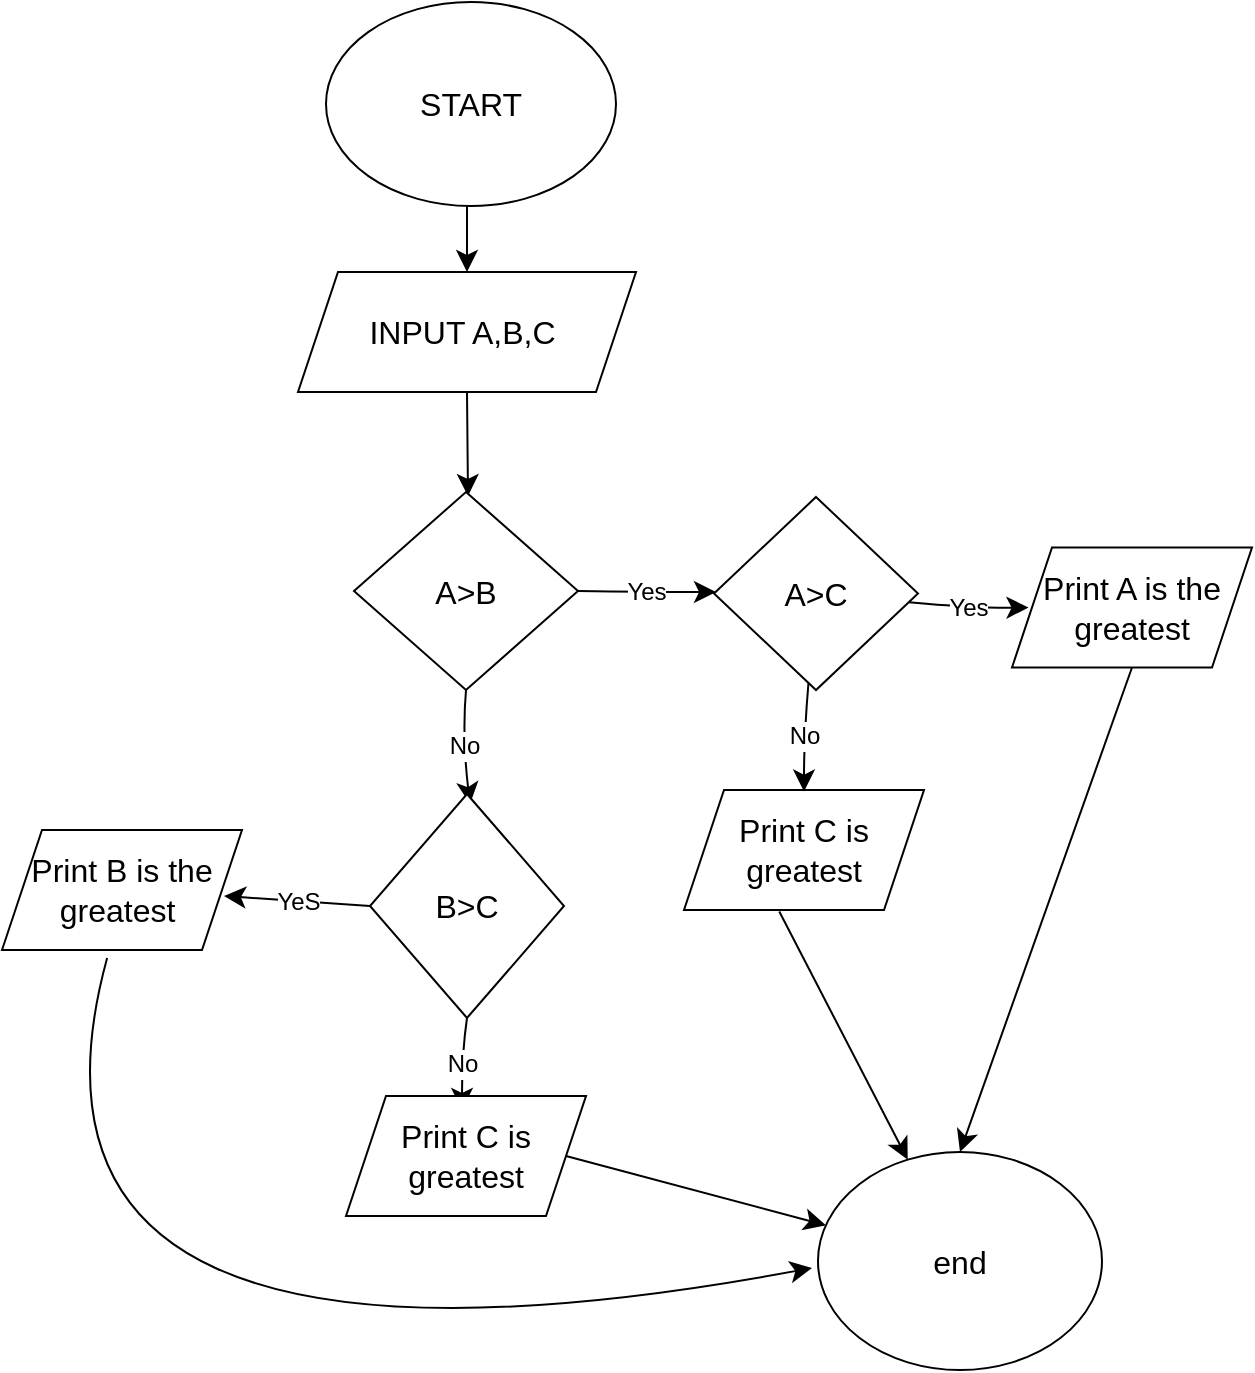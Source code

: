 <mxfile version="22.1.3" type="github" pages="2">
  <diagram name="Page-1" id="wtJ5tuoDF8HCxtxBEpG3">
    <mxGraphModel dx="1162" dy="794" grid="0" gridSize="10" guides="1" tooltips="1" connect="1" arrows="1" fold="1" page="0" pageScale="1" pageWidth="850" pageHeight="1100" math="0" shadow="0">
      <root>
        <mxCell id="0" />
        <mxCell id="1" parent="0" />
        <mxCell id="UNG4CG3f-Ug0wt35BiN5-4" value="" style="endArrow=classic;html=1;rounded=0;fontSize=12;startSize=8;endSize=8;curved=1;exitX=0.5;exitY=1;exitDx=0;exitDy=0;" edge="1" parent="1" target="UNG4CG3f-Ug0wt35BiN5-5">
          <mxGeometry width="50" height="50" relative="1" as="geometry">
            <mxPoint x="209.5" y="110" as="sourcePoint" />
            <mxPoint x="211" y="176" as="targetPoint" />
          </mxGeometry>
        </mxCell>
        <mxCell id="UNG4CG3f-Ug0wt35BiN5-5" value="INPUT A,B,C&amp;nbsp;" style="shape=parallelogram;perimeter=parallelogramPerimeter;whiteSpace=wrap;html=1;fixedSize=1;fontSize=16;" vertex="1" parent="1">
          <mxGeometry x="125" y="146" width="169" height="60" as="geometry" />
        </mxCell>
        <mxCell id="UNG4CG3f-Ug0wt35BiN5-6" value="" style="endArrow=classic;html=1;rounded=0;fontSize=12;startSize=8;endSize=8;curved=1;exitX=0.5;exitY=1;exitDx=0;exitDy=0;" edge="1" parent="1" source="UNG4CG3f-Ug0wt35BiN5-5">
          <mxGeometry width="50" height="50" relative="1" as="geometry">
            <mxPoint x="176" y="226" as="sourcePoint" />
            <mxPoint x="210" y="258" as="targetPoint" />
          </mxGeometry>
        </mxCell>
        <mxCell id="UNG4CG3f-Ug0wt35BiN5-7" value="A&amp;gt;B" style="rhombus;whiteSpace=wrap;html=1;fontSize=16;" vertex="1" parent="1">
          <mxGeometry x="153" y="256" width="112" height="99" as="geometry" />
        </mxCell>
        <mxCell id="UNG4CG3f-Ug0wt35BiN5-8" value="Yes" style="endArrow=classic;html=1;rounded=0;fontSize=12;startSize=8;endSize=8;curved=1;exitX=1;exitY=0.5;exitDx=0;exitDy=0;" edge="1" parent="1" source="UNG4CG3f-Ug0wt35BiN5-7">
          <mxGeometry width="50" height="50" relative="1" as="geometry">
            <mxPoint x="176" y="226" as="sourcePoint" />
            <mxPoint x="334" y="306" as="targetPoint" />
            <Array as="points">
              <mxPoint x="299" y="306" />
            </Array>
          </mxGeometry>
        </mxCell>
        <mxCell id="UNG4CG3f-Ug0wt35BiN5-9" value="No" style="endArrow=classic;html=1;rounded=0;fontSize=12;startSize=8;endSize=8;curved=1;exitX=0.5;exitY=1;exitDx=0;exitDy=0;" edge="1" parent="1" source="UNG4CG3f-Ug0wt35BiN5-7">
          <mxGeometry width="50" height="50" relative="1" as="geometry">
            <mxPoint x="176" y="226" as="sourcePoint" />
            <mxPoint x="211" y="412" as="targetPoint" />
            <Array as="points">
              <mxPoint x="207" y="378" />
            </Array>
          </mxGeometry>
        </mxCell>
        <mxCell id="UNG4CG3f-Ug0wt35BiN5-10" value="Print C is greatest" style="shape=parallelogram;perimeter=parallelogramPerimeter;whiteSpace=wrap;html=1;fixedSize=1;fontSize=16;" vertex="1" parent="1">
          <mxGeometry x="318" y="405" width="120" height="60" as="geometry" />
        </mxCell>
        <mxCell id="UNG4CG3f-Ug0wt35BiN5-16" value="Yes" style="edgeStyle=none;curved=1;rounded=0;orthogonalLoop=1;jettySize=auto;html=1;fontSize=12;startSize=8;endSize=8;" edge="1" parent="1" source="UNG4CG3f-Ug0wt35BiN5-13">
          <mxGeometry relative="1" as="geometry">
            <mxPoint x="490.241" y="313.75" as="targetPoint" />
            <Array as="points">
              <mxPoint x="462" y="314" />
            </Array>
          </mxGeometry>
        </mxCell>
        <mxCell id="UNG4CG3f-Ug0wt35BiN5-18" value="No" style="edgeStyle=none;curved=1;rounded=0;orthogonalLoop=1;jettySize=auto;html=1;fontSize=12;startSize=8;endSize=8;" edge="1" parent="1" source="UNG4CG3f-Ug0wt35BiN5-13">
          <mxGeometry relative="1" as="geometry">
            <mxPoint x="378" y="405.793" as="targetPoint" />
            <Array as="points">
              <mxPoint x="378" y="378" />
            </Array>
          </mxGeometry>
        </mxCell>
        <mxCell id="UNG4CG3f-Ug0wt35BiN5-13" value="A&amp;gt;C" style="rhombus;whiteSpace=wrap;html=1;fontSize=16;" vertex="1" parent="1">
          <mxGeometry x="333" y="258.5" width="102" height="96.5" as="geometry" />
        </mxCell>
        <mxCell id="UNG4CG3f-Ug0wt35BiN5-19" value="Print A is the greatest" style="shape=parallelogram;perimeter=parallelogramPerimeter;whiteSpace=wrap;html=1;fixedSize=1;fontSize=16;" vertex="1" parent="1">
          <mxGeometry x="482" y="283.75" width="120" height="60" as="geometry" />
        </mxCell>
        <mxCell id="UNG4CG3f-Ug0wt35BiN5-20" value="B&amp;gt;C" style="rhombus;whiteSpace=wrap;html=1;fontSize=16;" vertex="1" parent="1">
          <mxGeometry x="161" y="407" width="97" height="112" as="geometry" />
        </mxCell>
        <mxCell id="UNG4CG3f-Ug0wt35BiN5-21" value="No" style="endArrow=classic;html=1;rounded=0;fontSize=12;startSize=8;endSize=8;curved=1;exitX=0.5;exitY=1;exitDx=0;exitDy=0;" edge="1" parent="1" source="UNG4CG3f-Ug0wt35BiN5-20">
          <mxGeometry width="50" height="50" relative="1" as="geometry">
            <mxPoint x="331" y="382" as="sourcePoint" />
            <mxPoint x="207" y="565" as="targetPoint" />
            <Array as="points">
              <mxPoint x="207" y="536" />
            </Array>
          </mxGeometry>
        </mxCell>
        <mxCell id="UNG4CG3f-Ug0wt35BiN5-23" value="Print C is greatest" style="shape=parallelogram;perimeter=parallelogramPerimeter;whiteSpace=wrap;html=1;fixedSize=1;fontSize=16;" vertex="1" parent="1">
          <mxGeometry x="149" y="558" width="120" height="60" as="geometry" />
        </mxCell>
        <mxCell id="UNG4CG3f-Ug0wt35BiN5-25" value="YeS" style="endArrow=classic;html=1;rounded=0;fontSize=12;startSize=8;endSize=8;curved=1;exitX=0;exitY=0.5;exitDx=0;exitDy=0;" edge="1" parent="1" source="UNG4CG3f-Ug0wt35BiN5-20">
          <mxGeometry width="50" height="50" relative="1" as="geometry">
            <mxPoint x="300" y="370" as="sourcePoint" />
            <mxPoint x="88" y="458" as="targetPoint" />
          </mxGeometry>
        </mxCell>
        <mxCell id="UNG4CG3f-Ug0wt35BiN5-26" value="Print B is the greatest&amp;nbsp;" style="shape=parallelogram;perimeter=parallelogramPerimeter;whiteSpace=wrap;html=1;fixedSize=1;fontSize=16;" vertex="1" parent="1">
          <mxGeometry x="-23" y="425" width="120" height="60" as="geometry" />
        </mxCell>
        <mxCell id="UNG4CG3f-Ug0wt35BiN5-27" value="" style="endArrow=classic;html=1;rounded=0;fontSize=12;startSize=8;endSize=8;curved=1;exitX=1;exitY=0.5;exitDx=0;exitDy=0;" edge="1" parent="1" source="UNG4CG3f-Ug0wt35BiN5-23" target="UNG4CG3f-Ug0wt35BiN5-33">
          <mxGeometry width="50" height="50" relative="1" as="geometry">
            <mxPoint x="242" y="396" as="sourcePoint" />
            <mxPoint x="360" y="610" as="targetPoint" />
          </mxGeometry>
        </mxCell>
        <mxCell id="UNG4CG3f-Ug0wt35BiN5-28" value="" style="endArrow=classic;html=1;rounded=0;fontSize=12;startSize=8;endSize=8;curved=1;exitX=0.438;exitY=1.067;exitDx=0;exitDy=0;exitPerimeter=0;" edge="1" parent="1" source="UNG4CG3f-Ug0wt35BiN5-26">
          <mxGeometry width="50" height="50" relative="1" as="geometry">
            <mxPoint x="242" y="396" as="sourcePoint" />
            <mxPoint x="382" y="644" as="targetPoint" />
            <Array as="points">
              <mxPoint x="-34" y="721" />
            </Array>
          </mxGeometry>
        </mxCell>
        <mxCell id="UNG4CG3f-Ug0wt35BiN5-29" value="" style="endArrow=classic;html=1;rounded=0;fontSize=12;startSize=8;endSize=8;curved=1;exitX=0.397;exitY=1.013;exitDx=0;exitDy=0;exitPerimeter=0;" edge="1" parent="1" source="UNG4CG3f-Ug0wt35BiN5-10" target="UNG4CG3f-Ug0wt35BiN5-33">
          <mxGeometry width="50" height="50" relative="1" as="geometry">
            <mxPoint x="235" y="556" as="sourcePoint" />
            <mxPoint x="388" y="585" as="targetPoint" />
          </mxGeometry>
        </mxCell>
        <mxCell id="UNG4CG3f-Ug0wt35BiN5-30" value="" style="endArrow=classic;html=1;rounded=0;fontSize=12;startSize=8;endSize=8;curved=1;exitX=0.5;exitY=1;exitDx=0;exitDy=0;entryX=0.5;entryY=0;entryDx=0;entryDy=0;" edge="1" parent="1" source="UNG4CG3f-Ug0wt35BiN5-19" target="UNG4CG3f-Ug0wt35BiN5-33">
          <mxGeometry width="50" height="50" relative="1" as="geometry">
            <mxPoint x="235" y="556" as="sourcePoint" />
            <mxPoint x="440" y="579" as="targetPoint" />
          </mxGeometry>
        </mxCell>
        <mxCell id="UNG4CG3f-Ug0wt35BiN5-33" value="end" style="ellipse;whiteSpace=wrap;html=1;fontSize=16;" vertex="1" parent="1">
          <mxGeometry x="385" y="586" width="142" height="109" as="geometry" />
        </mxCell>
        <mxCell id="UNG4CG3f-Ug0wt35BiN5-34" value="START" style="ellipse;whiteSpace=wrap;html=1;fontSize=16;" vertex="1" parent="1">
          <mxGeometry x="139" y="11" width="145" height="102" as="geometry" />
        </mxCell>
      </root>
    </mxGraphModel>
  </diagram>
  <diagram id="A6mqcl5OGfvxfy0F6odW" name="Page-2">
    <mxGraphModel dx="1093" dy="1522" grid="0" gridSize="10" guides="1" tooltips="1" connect="1" arrows="1" fold="1" page="0" pageScale="1" pageWidth="850" pageHeight="1100" math="0" shadow="0">
      <root>
        <mxCell id="0" />
        <mxCell id="1" parent="0" />
        <mxCell id="RGFNLlLE6-725Cnmk7on-1" value="Start" style="ellipse;whiteSpace=wrap;html=1;fontSize=16;" vertex="1" parent="1">
          <mxGeometry x="24" y="-420" width="120" height="80" as="geometry" />
        </mxCell>
        <mxCell id="RGFNLlLE6-725Cnmk7on-2" value="" style="endArrow=classic;html=1;rounded=0;fontSize=12;startSize=8;endSize=8;curved=1;" edge="1" parent="1">
          <mxGeometry width="50" height="50" relative="1" as="geometry">
            <mxPoint x="81" y="-338" as="sourcePoint" />
            <mxPoint x="84" y="-279" as="targetPoint" />
          </mxGeometry>
        </mxCell>
        <mxCell id="RGFNLlLE6-725Cnmk7on-4" value="" style="endArrow=classic;html=1;rounded=0;fontSize=12;startSize=8;endSize=8;curved=1;exitX=0.5;exitY=1;exitDx=0;exitDy=0;" edge="1" parent="1" target="RGFNLlLE6-725Cnmk7on-5">
          <mxGeometry width="50" height="50" relative="1" as="geometry">
            <mxPoint x="84" y="-222" as="sourcePoint" />
            <mxPoint x="89" y="-162" as="targetPoint" />
          </mxGeometry>
        </mxCell>
        <mxCell id="RGFNLlLE6-725Cnmk7on-5" value="I&amp;lt;11" style="rhombus;whiteSpace=wrap;html=1;fontSize=16;" vertex="1" parent="1">
          <mxGeometry x="29.5" y="-192" width="109" height="126" as="geometry" />
        </mxCell>
        <mxCell id="RGFNLlLE6-725Cnmk7on-6" value="YeS" style="endArrow=classic;html=1;rounded=0;fontSize=12;startSize=8;endSize=8;curved=1;" edge="1" parent="1">
          <mxGeometry width="50" height="50" relative="1" as="geometry">
            <mxPoint x="83" y="-64" as="sourcePoint" />
            <mxPoint x="83" y="-32" as="targetPoint" />
          </mxGeometry>
        </mxCell>
        <mxCell id="RGFNLlLE6-725Cnmk7on-11" value="" style="endArrow=classic;html=1;rounded=0;fontSize=12;startSize=8;endSize=8;curved=1;" edge="1" parent="1">
          <mxGeometry width="50" height="50" relative="1" as="geometry">
            <mxPoint x="90" y="59" as="sourcePoint" />
            <mxPoint x="-124" y="50" as="targetPoint" />
          </mxGeometry>
        </mxCell>
        <mxCell id="RGFNLlLE6-725Cnmk7on-12" value="" style="endArrow=classic;html=1;rounded=0;fontSize=12;startSize=8;endSize=8;curved=1;" edge="1" parent="1">
          <mxGeometry width="50" height="50" relative="1" as="geometry">
            <mxPoint x="-123" y="49" as="sourcePoint" />
            <mxPoint x="-120" y="-210" as="targetPoint" />
          </mxGeometry>
        </mxCell>
        <mxCell id="RGFNLlLE6-725Cnmk7on-13" value="" style="endArrow=classic;html=1;rounded=0;fontSize=12;startSize=8;endSize=8;curved=1;" edge="1" parent="1">
          <mxGeometry width="50" height="50" relative="1" as="geometry">
            <mxPoint x="-116" y="-208" as="sourcePoint" />
            <mxPoint x="80" y="-206" as="targetPoint" />
          </mxGeometry>
        </mxCell>
        <mxCell id="RGFNLlLE6-725Cnmk7on-15" value="Sum = 0&lt;br&gt;I = 1" style="rounded=0;whiteSpace=wrap;html=1;fontSize=16;" vertex="1" parent="1">
          <mxGeometry x="23" y="-282" width="120" height="60" as="geometry" />
        </mxCell>
        <mxCell id="RGFNLlLE6-725Cnmk7on-19" value="" style="edgeStyle=none;curved=1;rounded=0;orthogonalLoop=1;jettySize=auto;html=1;fontSize=12;startSize=8;endSize=8;" edge="1" parent="1" source="RGFNLlLE6-725Cnmk7on-16">
          <mxGeometry relative="1" as="geometry">
            <mxPoint x="89.5" y="99" as="targetPoint" />
          </mxGeometry>
        </mxCell>
        <mxCell id="RGFNLlLE6-725Cnmk7on-16" value="Sum = i + sum" style="rounded=0;whiteSpace=wrap;html=1;fontSize=16;" vertex="1" parent="1">
          <mxGeometry x="29.5" y="-32" width="120" height="60" as="geometry" />
        </mxCell>
        <mxCell id="RGFNLlLE6-725Cnmk7on-18" value="No" style="endArrow=classic;html=1;rounded=0;fontSize=12;startSize=8;endSize=8;curved=1;exitX=1;exitY=0.5;exitDx=0;exitDy=0;" edge="1" parent="1" source="RGFNLlLE6-725Cnmk7on-5">
          <mxGeometry width="50" height="50" relative="1" as="geometry">
            <mxPoint x="120" y="-40" as="sourcePoint" />
            <mxPoint x="199" y="-125" as="targetPoint" />
          </mxGeometry>
        </mxCell>
        <mxCell id="RGFNLlLE6-725Cnmk7on-20" value="End" style="ellipse;whiteSpace=wrap;html=1;fontSize=16;" vertex="1" parent="1">
          <mxGeometry x="184" y="-162" width="120" height="80" as="geometry" />
        </mxCell>
        <mxCell id="RGFNLlLE6-725Cnmk7on-21" value="PrInt sum" style="shape=parallelogram;perimeter=parallelogramPerimeter;whiteSpace=wrap;html=1;fixedSize=1;fontSize=16;" vertex="1" parent="1">
          <mxGeometry x="29.5" y="94" width="120" height="60" as="geometry" />
        </mxCell>
        <mxCell id="RGFNLlLE6-725Cnmk7on-22" value="" style="endArrow=classic;html=1;rounded=0;fontSize=12;startSize=8;endSize=8;curved=1;exitX=0.992;exitY=0.617;exitDx=0;exitDy=0;exitPerimeter=0;entryX=1;entryY=1;entryDx=0;entryDy=0;" edge="1" parent="1" source="RGFNLlLE6-725Cnmk7on-21" target="RGFNLlLE6-725Cnmk7on-20">
          <mxGeometry width="50" height="50" relative="1" as="geometry">
            <mxPoint x="348.004" y="188.538" as="sourcePoint" />
            <mxPoint x="392" y="-71" as="targetPoint" />
            <Array as="points">
              <mxPoint x="226" y="135" />
              <mxPoint x="479" y="171" />
            </Array>
          </mxGeometry>
        </mxCell>
      </root>
    </mxGraphModel>
  </diagram>
</mxfile>
